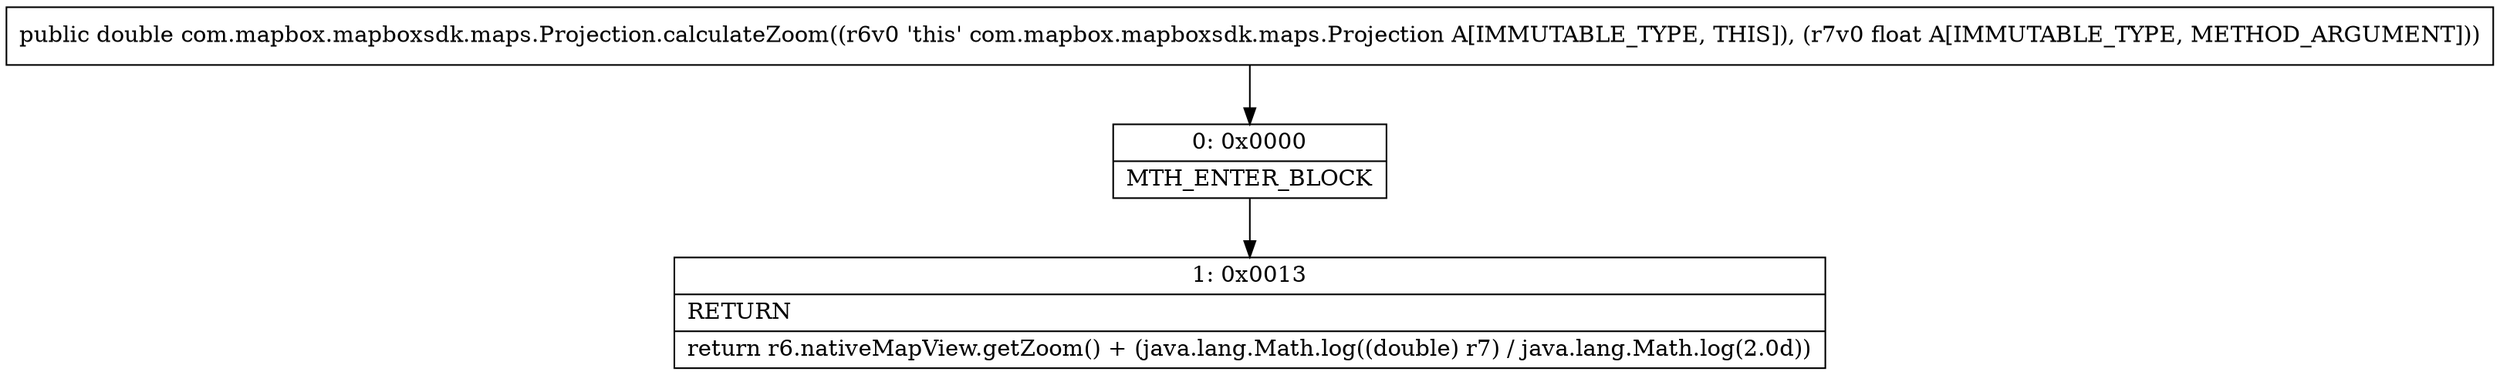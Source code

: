 digraph "CFG forcom.mapbox.mapboxsdk.maps.Projection.calculateZoom(F)D" {
Node_0 [shape=record,label="{0\:\ 0x0000|MTH_ENTER_BLOCK\l}"];
Node_1 [shape=record,label="{1\:\ 0x0013|RETURN\l|return r6.nativeMapView.getZoom() + (java.lang.Math.log((double) r7) \/ java.lang.Math.log(2.0d))\l}"];
MethodNode[shape=record,label="{public double com.mapbox.mapboxsdk.maps.Projection.calculateZoom((r6v0 'this' com.mapbox.mapboxsdk.maps.Projection A[IMMUTABLE_TYPE, THIS]), (r7v0 float A[IMMUTABLE_TYPE, METHOD_ARGUMENT])) }"];
MethodNode -> Node_0;
Node_0 -> Node_1;
}

